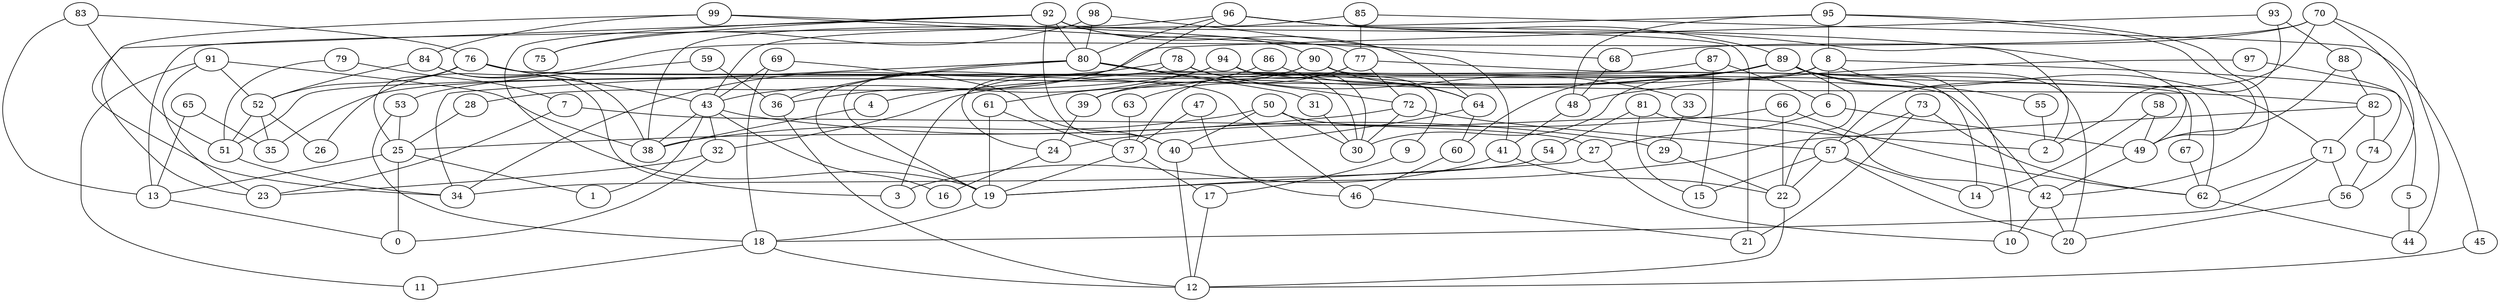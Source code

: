 digraph GG_graph {

subgraph G_graph {
edge [color = black]
"7" -> "23" [dir = none]
"7" -> "27" [dir = none]
"65" -> "35" [dir = none]
"65" -> "13" [dir = none]
"78" -> "34" [dir = none]
"78" -> "30" [dir = none]
"78" -> "33" [dir = none]
"78" -> "24" [dir = none]
"72" -> "25" [dir = none]
"72" -> "57" [dir = none]
"72" -> "30" [dir = none]
"87" -> "15" [dir = none]
"87" -> "6" [dir = none]
"87" -> "51" [dir = none]
"5" -> "44" [dir = none]
"8" -> "6" [dir = none]
"8" -> "30" [dir = none]
"8" -> "5" [dir = none]
"8" -> "10" [dir = none]
"8" -> "35" [dir = none]
"53" -> "25" [dir = none]
"53" -> "18" [dir = none]
"18" -> "11" [dir = none]
"18" -> "12" [dir = none]
"71" -> "56" [dir = none]
"71" -> "18" [dir = none]
"71" -> "62" [dir = none]
"84" -> "52" [dir = none]
"84" -> "3" [dir = none]
"84" -> "38" [dir = none]
"58" -> "14" [dir = none]
"58" -> "49" [dir = none]
"33" -> "29" [dir = none]
"6" -> "27" [dir = none]
"6" -> "49" [dir = none]
"17" -> "12" [dir = none]
"92" -> "75" [dir = none]
"92" -> "21" [dir = none]
"92" -> "23" [dir = none]
"92" -> "19" [dir = none]
"92" -> "41" [dir = none]
"92" -> "80" [dir = none]
"92" -> "90" [dir = none]
"92" -> "40" [dir = none]
"79" -> "7" [dir = none]
"79" -> "51" [dir = none]
"56" -> "20" [dir = none]
"27" -> "10" [dir = none]
"27" -> "19" [dir = none]
"99" -> "68" [dir = none]
"99" -> "84" [dir = none]
"99" -> "34" [dir = none]
"99" -> "77" [dir = none]
"29" -> "22" [dir = none]
"22" -> "12" [dir = none]
"85" -> "77" [dir = none]
"85" -> "43" [dir = none]
"85" -> "45" [dir = none]
"36" -> "12" [dir = none]
"86" -> "61" [dir = none]
"86" -> "64" [dir = none]
"91" -> "11" [dir = none]
"91" -> "38" [dir = none]
"91" -> "23" [dir = none]
"91" -> "52" [dir = none]
"63" -> "37" [dir = none]
"40" -> "12" [dir = none]
"37" -> "17" [dir = none]
"37" -> "19" [dir = none]
"46" -> "21" [dir = none]
"25" -> "1" [dir = none]
"25" -> "13" [dir = none]
"25" -> "0" [dir = none]
"73" -> "62" [dir = none]
"73" -> "21" [dir = none]
"73" -> "57" [dir = none]
"54" -> "34" [dir = none]
"4" -> "38" [dir = none]
"60" -> "46" [dir = none]
"51" -> "34" [dir = none]
"69" -> "40" [dir = none]
"69" -> "43" [dir = none]
"69" -> "18" [dir = none]
"95" -> "42" [dir = none]
"95" -> "49" [dir = none]
"95" -> "48" [dir = none]
"95" -> "8" [dir = none]
"95" -> "13" [dir = none]
"19" -> "18" [dir = none]
"81" -> "2" [dir = none]
"81" -> "15" [dir = none]
"81" -> "54" [dir = none]
"61" -> "37" [dir = none]
"61" -> "19" [dir = none]
"48" -> "41" [dir = none]
"89" -> "22" [dir = none]
"89" -> "71" [dir = none]
"89" -> "60" [dir = none]
"89" -> "20" [dir = none]
"89" -> "39" [dir = none]
"89" -> "32" [dir = none]
"89" -> "55" [dir = none]
"89" -> "4" [dir = none]
"82" -> "71" [dir = none]
"82" -> "74" [dir = none]
"82" -> "19" [dir = none]
"98" -> "80" [dir = none]
"98" -> "64" [dir = none]
"98" -> "75" [dir = none]
"64" -> "40" [dir = none]
"64" -> "60" [dir = none]
"74" -> "56" [dir = none]
"13" -> "0" [dir = none]
"42" -> "10" [dir = none]
"42" -> "20" [dir = none]
"49" -> "42" [dir = none]
"80" -> "31" [dir = none]
"80" -> "36" [dir = none]
"80" -> "72" [dir = none]
"80" -> "34" [dir = none]
"80" -> "67" [dir = none]
"80" -> "19" [dir = none]
"41" -> "22" [dir = none]
"41" -> "3" [dir = none]
"28" -> "25" [dir = none]
"83" -> "51" [dir = none]
"83" -> "76" [dir = none]
"83" -> "13" [dir = none]
"93" -> "88" [dir = none]
"93" -> "36" [dir = none]
"93" -> "2" [dir = none]
"9" -> "17" [dir = none]
"97" -> "74" [dir = none]
"97" -> "48" [dir = none]
"88" -> "82" [dir = none]
"88" -> "49" [dir = none]
"31" -> "30" [dir = none]
"45" -> "12" [dir = none]
"57" -> "14" [dir = none]
"57" -> "20" [dir = none]
"57" -> "15" [dir = none]
"57" -> "22" [dir = none]
"39" -> "24" [dir = none]
"76" -> "46" [dir = none]
"76" -> "43" [dir = none]
"76" -> "42" [dir = none]
"76" -> "25" [dir = none]
"76" -> "52" [dir = none]
"90" -> "64" [dir = none]
"90" -> "39" [dir = none]
"90" -> "14" [dir = none]
"90" -> "3" [dir = none]
"52" -> "26" [dir = none]
"52" -> "35" [dir = none]
"52" -> "51" [dir = none]
"94" -> "30" [dir = none]
"94" -> "43" [dir = none]
"94" -> "28" [dir = none]
"94" -> "9" [dir = none]
"94" -> "82" [dir = none]
"66" -> "24" [dir = none]
"66" -> "22" [dir = none]
"66" -> "62" [dir = none]
"70" -> "57" [dir = none]
"70" -> "68" [dir = none]
"70" -> "56" [dir = none]
"70" -> "44" [dir = none]
"70" -> "26" [dir = none]
"77" -> "63" [dir = none]
"77" -> "72" [dir = none]
"77" -> "62" [dir = none]
"77" -> "37" [dir = none]
"68" -> "48" [dir = none]
"24" -> "16" [dir = none]
"55" -> "2" [dir = none]
"62" -> "44" [dir = none]
"67" -> "62" [dir = none]
"59" -> "53" [dir = none]
"59" -> "36" [dir = none]
"50" -> "30" [dir = none]
"50" -> "38" [dir = none]
"50" -> "42" [dir = none]
"50" -> "40" [dir = none]
"43" -> "16" [dir = none]
"43" -> "38" [dir = none]
"43" -> "32" [dir = none]
"43" -> "29" [dir = none]
"43" -> "1" [dir = none]
"96" -> "2" [dir = none]
"96" -> "19" [dir = none]
"96" -> "89" [dir = none]
"96" -> "49" [dir = none]
"96" -> "38" [dir = none]
"96" -> "80" [dir = none]
"47" -> "37" [dir = none]
"47" -> "46" [dir = none]
"32" -> "0" [dir = none]
"32" -> "23" [dir = none]
}

}
